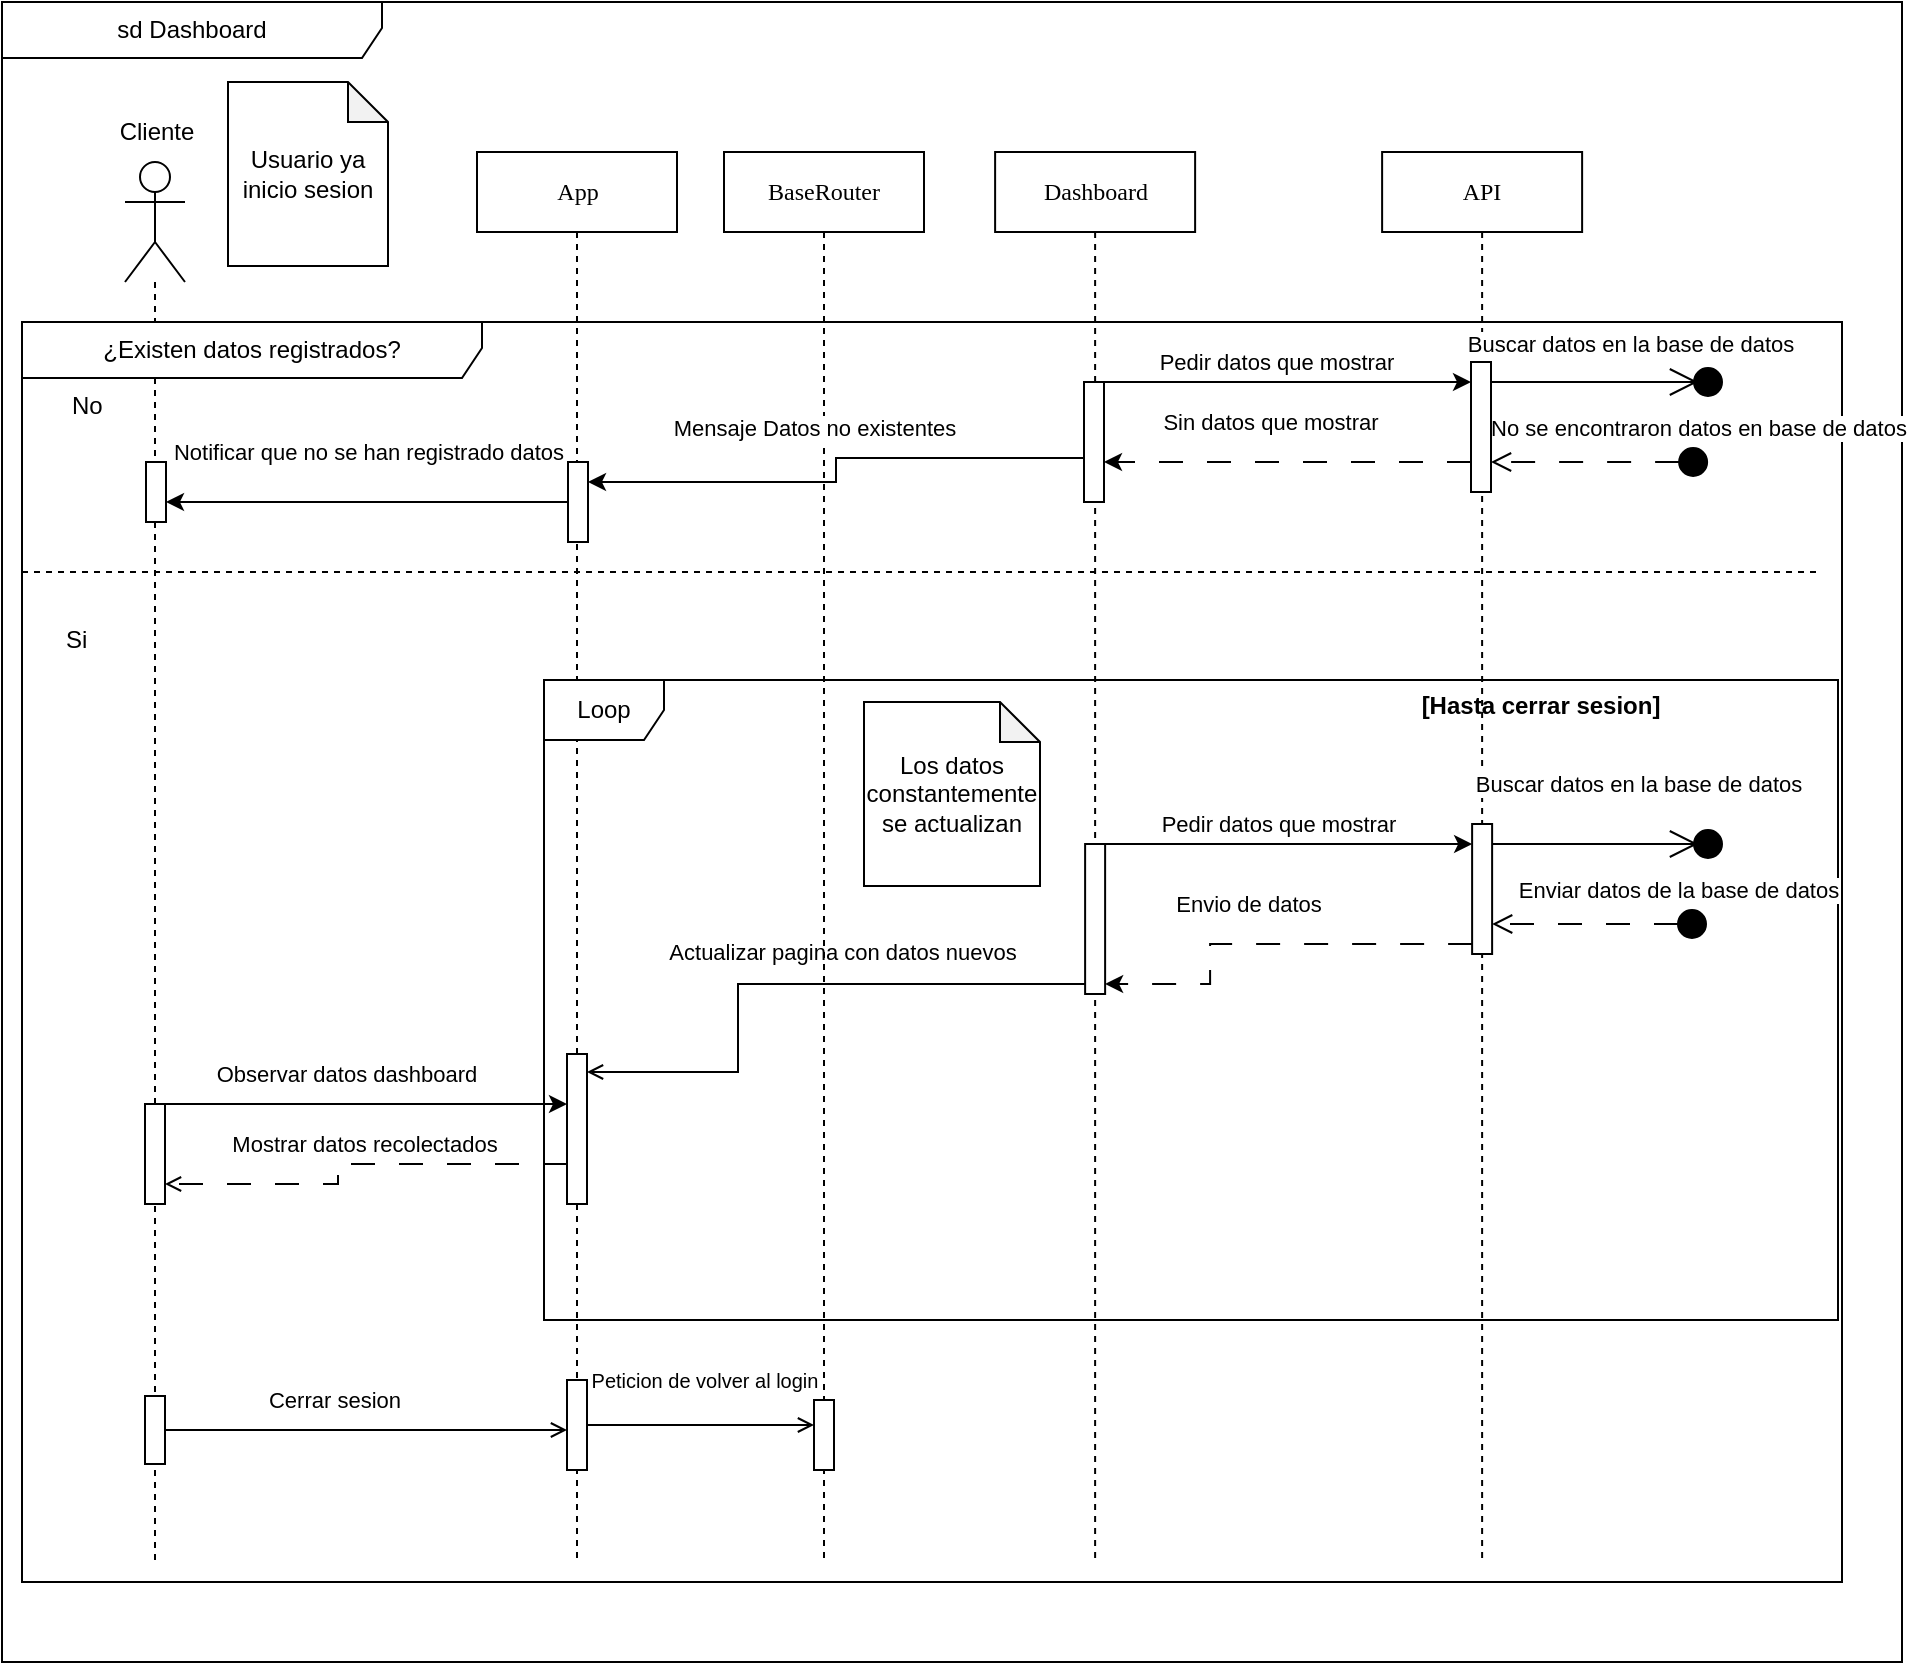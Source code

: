 <mxfile version="24.7.17">
  <diagram name="Page-1" id="13e1069c-82ec-6db2-03f1-153e76fe0fe0">
    <mxGraphModel dx="1354" dy="782" grid="1" gridSize="10" guides="1" tooltips="1" connect="1" arrows="1" fold="1" page="1" pageScale="1" pageWidth="1100" pageHeight="850" background="none" math="0" shadow="0">
      <root>
        <mxCell id="0" />
        <mxCell id="1" parent="0" />
        <mxCell id="PfA9UrWwTEVDZZUZMj6F-118" value="API" style="shape=umlLifeline;perimeter=lifelinePerimeter;whiteSpace=wrap;html=1;container=1;collapsible=0;recursiveResize=0;outlineConnect=0;rounded=0;shadow=0;comic=0;labelBackgroundColor=none;strokeWidth=1;fontFamily=Verdana;fontSize=12;align=center;" parent="1" vertex="1">
          <mxGeometry x="820.06" y="85" width="100" height="705" as="geometry" />
        </mxCell>
        <mxCell id="PfA9UrWwTEVDZZUZMj6F-119" value="" style="html=1;points=[[0,0,0,0,5],[0,1,0,0,-5],[1,0,0,0,5],[1,1,0,0,-5]];perimeter=orthogonalPerimeter;outlineConnect=0;targetShapes=umlLifeline;portConstraint=eastwest;newEdgeStyle={&quot;curved&quot;:0,&quot;rounded&quot;:0};" parent="PfA9UrWwTEVDZZUZMj6F-118" vertex="1">
          <mxGeometry x="45" y="336" width="10" height="65" as="geometry" />
        </mxCell>
        <mxCell id="PfA9UrWwTEVDZZUZMj6F-120" value="App" style="shape=umlLifeline;perimeter=lifelinePerimeter;whiteSpace=wrap;html=1;container=1;collapsible=0;recursiveResize=0;outlineConnect=0;rounded=0;shadow=0;comic=0;labelBackgroundColor=none;strokeWidth=1;fontFamily=Verdana;fontSize=12;align=center;" parent="1" vertex="1">
          <mxGeometry x="367.5" y="85" width="100" height="705" as="geometry" />
        </mxCell>
        <mxCell id="PfA9UrWwTEVDZZUZMj6F-121" value="" style="html=1;points=[[0,0,0,0,5],[0,1,0,0,-5],[1,0,0,0,5],[1,1,0,0,-5]];perimeter=orthogonalPerimeter;outlineConnect=0;targetShapes=umlLifeline;portConstraint=eastwest;newEdgeStyle={&quot;curved&quot;:0,&quot;rounded&quot;:0};" parent="PfA9UrWwTEVDZZUZMj6F-120" vertex="1">
          <mxGeometry x="45" y="451" width="10" height="75" as="geometry" />
        </mxCell>
        <mxCell id="PfA9UrWwTEVDZZUZMj6F-122" value="" style="html=1;points=[[0,0,0,0,5],[0,1,0,0,-5],[1,0,0,0,5],[1,1,0,0,-5]];perimeter=orthogonalPerimeter;outlineConnect=0;targetShapes=umlLifeline;portConstraint=eastwest;newEdgeStyle={&quot;curved&quot;:0,&quot;rounded&quot;:0};" parent="PfA9UrWwTEVDZZUZMj6F-120" vertex="1">
          <mxGeometry x="45" y="614" width="10" height="45" as="geometry" />
        </mxCell>
        <mxCell id="PfA9UrWwTEVDZZUZMj6F-123" value="sd Dashboard" style="shape=umlFrame;whiteSpace=wrap;html=1;pointerEvents=0;width=190;height=28;" parent="1" vertex="1">
          <mxGeometry x="130" y="10" width="950" height="830" as="geometry" />
        </mxCell>
        <mxCell id="PfA9UrWwTEVDZZUZMj6F-124" value="" style="shape=umlLifeline;perimeter=lifelinePerimeter;whiteSpace=wrap;html=1;container=1;dropTarget=0;collapsible=0;recursiveResize=0;outlineConnect=0;portConstraint=eastwest;newEdgeStyle={&quot;curved&quot;:0,&quot;rounded&quot;:0};participant=umlActor;size=60;" parent="1" vertex="1">
          <mxGeometry x="191.5" y="90" width="30" height="700" as="geometry" />
        </mxCell>
        <mxCell id="PfA9UrWwTEVDZZUZMj6F-125" value="" style="html=1;points=[[0,0,0,0,5],[0,1,0,0,-5],[1,0,0,0,5],[1,1,0,0,-5]];perimeter=orthogonalPerimeter;outlineConnect=0;targetShapes=umlLifeline;portConstraint=eastwest;newEdgeStyle={&quot;curved&quot;:0,&quot;rounded&quot;:0};" parent="PfA9UrWwTEVDZZUZMj6F-124" vertex="1">
          <mxGeometry x="10" y="471" width="10" height="50" as="geometry" />
        </mxCell>
        <mxCell id="PfA9UrWwTEVDZZUZMj6F-126" value="" style="html=1;points=[[0,0,0,0,5],[0,1,0,0,-5],[1,0,0,0,5],[1,1,0,0,-5]];perimeter=orthogonalPerimeter;outlineConnect=0;targetShapes=umlLifeline;portConstraint=eastwest;newEdgeStyle={&quot;curved&quot;:0,&quot;rounded&quot;:0};" parent="PfA9UrWwTEVDZZUZMj6F-124" vertex="1">
          <mxGeometry x="10" y="617" width="10" height="34" as="geometry" />
        </mxCell>
        <mxCell id="PfA9UrWwTEVDZZUZMj6F-127" value="Cliente" style="text;html=1;align=center;verticalAlign=middle;resizable=0;points=[];autosize=1;strokeColor=none;fillColor=none;" parent="1" vertex="1">
          <mxGeometry x="176.5" y="60" width="60" height="30" as="geometry" />
        </mxCell>
        <mxCell id="PfA9UrWwTEVDZZUZMj6F-128" value="Usuario ya inicio sesion" style="shape=note;whiteSpace=wrap;html=1;backgroundOutline=1;darkOpacity=0.05;size=20;" parent="1" vertex="1">
          <mxGeometry x="243" y="50" width="80" height="92" as="geometry" />
        </mxCell>
        <mxCell id="PfA9UrWwTEVDZZUZMj6F-129" value="Dashboard" style="shape=umlLifeline;perimeter=lifelinePerimeter;whiteSpace=wrap;html=1;container=1;collapsible=0;recursiveResize=0;outlineConnect=0;rounded=0;shadow=0;comic=0;labelBackgroundColor=none;strokeWidth=1;fontFamily=Verdana;fontSize=12;align=center;" parent="1" vertex="1">
          <mxGeometry x="626.56" y="85" width="100" height="705" as="geometry" />
        </mxCell>
        <mxCell id="PfA9UrWwTEVDZZUZMj6F-130" value="" style="html=1;points=[[0,0,0,0,5],[0,1,0,0,-5],[1,0,0,0,5],[1,1,0,0,-5]];perimeter=orthogonalPerimeter;outlineConnect=0;targetShapes=umlLifeline;portConstraint=eastwest;newEdgeStyle={&quot;curved&quot;:0,&quot;rounded&quot;:0};" parent="PfA9UrWwTEVDZZUZMj6F-129" vertex="1">
          <mxGeometry x="45" y="346" width="10" height="75" as="geometry" />
        </mxCell>
        <mxCell id="PfA9UrWwTEVDZZUZMj6F-131" style="edgeStyle=orthogonalEdgeStyle;rounded=0;orthogonalLoop=1;jettySize=auto;html=1;curved=0;" parent="1" source="PfA9UrWwTEVDZZUZMj6F-130" target="PfA9UrWwTEVDZZUZMj6F-119" edge="1">
          <mxGeometry relative="1" as="geometry">
            <Array as="points">
              <mxPoint x="708.06" y="431" />
              <mxPoint x="708.06" y="431" />
            </Array>
          </mxGeometry>
        </mxCell>
        <mxCell id="PfA9UrWwTEVDZZUZMj6F-132" value="Pedir datos que mostrar" style="edgeLabel;html=1;align=center;verticalAlign=middle;resizable=0;points=[];" parent="PfA9UrWwTEVDZZUZMj6F-131" vertex="1" connectable="0">
          <mxGeometry x="-0.006" y="2" relative="1" as="geometry">
            <mxPoint x="-5" y="-8" as="offset" />
          </mxGeometry>
        </mxCell>
        <mxCell id="PfA9UrWwTEVDZZUZMj6F-133" value="" style="group" parent="1" vertex="1" connectable="0">
          <mxGeometry x="908" y="431" width="75" as="geometry" />
        </mxCell>
        <mxCell id="PfA9UrWwTEVDZZUZMj6F-134" value="Buscar datos en la base de datos" style="html=1;verticalAlign=bottom;startArrow=none;startFill=0;endArrow=oval;curved=0;rounded=0;endFill=1;targetPerimeterSpacing=2;endSize=14;" parent="PfA9UrWwTEVDZZUZMj6F-133" edge="1">
          <mxGeometry x="0.067" y="21" width="80" relative="1" as="geometry">
            <mxPoint as="sourcePoint" />
            <mxPoint x="75" as="targetPoint" />
            <mxPoint as="offset" />
            <Array as="points">
              <mxPoint x="35" />
            </Array>
          </mxGeometry>
        </mxCell>
        <mxCell id="PfA9UrWwTEVDZZUZMj6F-135" value="" style="endArrow=open;endFill=1;endSize=12;html=1;rounded=0;" parent="PfA9UrWwTEVDZZUZMj6F-133" source="PfA9UrWwTEVDZZUZMj6F-119" edge="1">
          <mxGeometry width="160" relative="1" as="geometry">
            <mxPoint as="sourcePoint" />
            <mxPoint x="70" as="targetPoint" />
          </mxGeometry>
        </mxCell>
        <mxCell id="PfA9UrWwTEVDZZUZMj6F-136" style="edgeStyle=orthogonalEdgeStyle;rounded=0;orthogonalLoop=1;jettySize=auto;html=1;curved=0;dashed=1;dashPattern=12 12;" parent="1" source="PfA9UrWwTEVDZZUZMj6F-119" target="PfA9UrWwTEVDZZUZMj6F-130" edge="1">
          <mxGeometry relative="1" as="geometry">
            <Array as="points">
              <mxPoint x="734.06" y="481" />
              <mxPoint x="734.06" y="501" />
            </Array>
          </mxGeometry>
        </mxCell>
        <mxCell id="PfA9UrWwTEVDZZUZMj6F-137" value="Envio de datos" style="edgeLabel;html=1;align=center;verticalAlign=middle;resizable=0;points=[];" parent="PfA9UrWwTEVDZZUZMj6F-136" vertex="1" connectable="0">
          <mxGeometry x="0.191" y="1" relative="1" as="geometry">
            <mxPoint x="9" y="-21" as="offset" />
          </mxGeometry>
        </mxCell>
        <mxCell id="PfA9UrWwTEVDZZUZMj6F-138" style="edgeStyle=orthogonalEdgeStyle;rounded=0;orthogonalLoop=1;jettySize=auto;html=1;curved=0;" parent="1" source="PfA9UrWwTEVDZZUZMj6F-125" target="PfA9UrWwTEVDZZUZMj6F-121" edge="1">
          <mxGeometry relative="1" as="geometry">
            <Array as="points">
              <mxPoint x="303" y="561" />
              <mxPoint x="303" y="561" />
            </Array>
          </mxGeometry>
        </mxCell>
        <mxCell id="PfA9UrWwTEVDZZUZMj6F-139" value="Observar datos dashboard" style="edgeLabel;html=1;align=center;verticalAlign=middle;resizable=0;points=[];" parent="PfA9UrWwTEVDZZUZMj6F-138" vertex="1" connectable="0">
          <mxGeometry x="-0.442" y="3" relative="1" as="geometry">
            <mxPoint x="34" y="-12" as="offset" />
          </mxGeometry>
        </mxCell>
        <mxCell id="PfA9UrWwTEVDZZUZMj6F-140" style="edgeStyle=orthogonalEdgeStyle;rounded=0;orthogonalLoop=1;jettySize=auto;html=1;curved=0;endArrow=open;endFill=0;" parent="1" source="PfA9UrWwTEVDZZUZMj6F-130" target="PfA9UrWwTEVDZZUZMj6F-121" edge="1">
          <mxGeometry relative="1" as="geometry">
            <Array as="points">
              <mxPoint x="498" y="501" />
              <mxPoint x="498" y="545" />
            </Array>
          </mxGeometry>
        </mxCell>
        <mxCell id="PfA9UrWwTEVDZZUZMj6F-141" value="Actualizar pagina con datos nuevos" style="edgeLabel;html=1;align=center;verticalAlign=middle;resizable=0;points=[];" parent="PfA9UrWwTEVDZZUZMj6F-140" vertex="1" connectable="0">
          <mxGeometry x="0.101" y="2" relative="1" as="geometry">
            <mxPoint x="40" y="-18" as="offset" />
          </mxGeometry>
        </mxCell>
        <mxCell id="PfA9UrWwTEVDZZUZMj6F-142" style="edgeStyle=orthogonalEdgeStyle;rounded=0;orthogonalLoop=1;jettySize=auto;html=1;curved=0;endArrow=open;endFill=0;dashed=1;dashPattern=12 12;" parent="1" source="PfA9UrWwTEVDZZUZMj6F-121" target="PfA9UrWwTEVDZZUZMj6F-125" edge="1">
          <mxGeometry relative="1" as="geometry">
            <Array as="points">
              <mxPoint x="298" y="591" />
              <mxPoint x="298" y="601" />
            </Array>
          </mxGeometry>
        </mxCell>
        <mxCell id="PfA9UrWwTEVDZZUZMj6F-143" value="Mostrar datos recolectados" style="edgeLabel;html=1;align=center;verticalAlign=middle;resizable=0;points=[];" parent="PfA9UrWwTEVDZZUZMj6F-142" vertex="1" connectable="0">
          <mxGeometry x="-0.23" y="-2" relative="1" as="geometry">
            <mxPoint x="-21" y="-8" as="offset" />
          </mxGeometry>
        </mxCell>
        <mxCell id="PfA9UrWwTEVDZZUZMj6F-144" value="Loop" style="shape=umlFrame;whiteSpace=wrap;html=1;pointerEvents=0;" parent="1" vertex="1">
          <mxGeometry x="401" y="349" width="647" height="320" as="geometry" />
        </mxCell>
        <mxCell id="PfA9UrWwTEVDZZUZMj6F-145" value="[Hasta cerrar sesion]" style="text;align=center;fontStyle=1;verticalAlign=middle;spacingLeft=3;spacingRight=3;strokeColor=none;rotatable=0;points=[[0,0.5],[1,0.5]];portConstraint=eastwest;html=1;" parent="1" vertex="1">
          <mxGeometry x="859.06" y="349" width="80" height="26" as="geometry" />
        </mxCell>
        <mxCell id="PfA9UrWwTEVDZZUZMj6F-146" style="edgeStyle=orthogonalEdgeStyle;rounded=0;orthogonalLoop=1;jettySize=auto;html=1;curved=0;endArrow=open;endFill=0;" parent="1" source="PfA9UrWwTEVDZZUZMj6F-126" target="PfA9UrWwTEVDZZUZMj6F-122" edge="1">
          <mxGeometry relative="1" as="geometry">
            <Array as="points">
              <mxPoint x="343" y="724" />
              <mxPoint x="343" y="724" />
            </Array>
          </mxGeometry>
        </mxCell>
        <mxCell id="PfA9UrWwTEVDZZUZMj6F-147" value="Cerrar sesion" style="edgeLabel;html=1;align=center;verticalAlign=middle;resizable=0;points=[];" parent="PfA9UrWwTEVDZZUZMj6F-146" vertex="1" connectable="0">
          <mxGeometry x="-0.048" y="2" relative="1" as="geometry">
            <mxPoint x="-11" y="-13" as="offset" />
          </mxGeometry>
        </mxCell>
        <mxCell id="PfA9UrWwTEVDZZUZMj6F-148" style="edgeStyle=orthogonalEdgeStyle;rounded=0;orthogonalLoop=1;jettySize=auto;html=1;curved=0;endArrow=open;endFill=0;" parent="1" source="PfA9UrWwTEVDZZUZMj6F-122" target="PfA9UrWwTEVDZZUZMj6F-151" edge="1">
          <mxGeometry relative="1" as="geometry">
            <Array as="points">
              <mxPoint x="511" y="721" />
              <mxPoint x="511" y="721" />
            </Array>
          </mxGeometry>
        </mxCell>
        <mxCell id="PfA9UrWwTEVDZZUZMj6F-149" value="&lt;font style=&quot;font-size: 10px;&quot;&gt;Peticion de volver al login&lt;/font&gt;" style="edgeLabel;html=1;align=center;verticalAlign=middle;resizable=0;points=[];" parent="PfA9UrWwTEVDZZUZMj6F-148" vertex="1" connectable="0">
          <mxGeometry x="-0.353" y="-1" relative="1" as="geometry">
            <mxPoint x="22" y="-24" as="offset" />
          </mxGeometry>
        </mxCell>
        <mxCell id="PfA9UrWwTEVDZZUZMj6F-150" value="BaseRouter" style="shape=umlLifeline;perimeter=lifelinePerimeter;whiteSpace=wrap;html=1;container=1;collapsible=0;recursiveResize=0;outlineConnect=0;rounded=0;shadow=0;comic=0;labelBackgroundColor=none;strokeWidth=1;fontFamily=Verdana;fontSize=12;align=center;" parent="1" vertex="1">
          <mxGeometry x="491" y="85" width="100" height="705" as="geometry" />
        </mxCell>
        <mxCell id="PfA9UrWwTEVDZZUZMj6F-151" value="" style="html=1;points=[[0,0,0,0,5],[0,1,0,0,-5],[1,0,0,0,5],[1,1,0,0,-5]];perimeter=orthogonalPerimeter;outlineConnect=0;targetShapes=umlLifeline;portConstraint=eastwest;newEdgeStyle={&quot;curved&quot;:0,&quot;rounded&quot;:0};" parent="PfA9UrWwTEVDZZUZMj6F-150" vertex="1">
          <mxGeometry x="45.0" y="624" width="10" height="35" as="geometry" />
        </mxCell>
        <mxCell id="PfA9UrWwTEVDZZUZMj6F-152" value="¿Existen datos registrados?" style="shape=umlFrame;whiteSpace=wrap;html=1;pointerEvents=0;recursiveResize=0;container=1;collapsible=0;width=230;height=28;" parent="1" vertex="1">
          <mxGeometry x="140" y="170" width="910" height="630" as="geometry" />
        </mxCell>
        <mxCell id="PfA9UrWwTEVDZZUZMj6F-153" value="No" style="text;html=1;" parent="PfA9UrWwTEVDZZUZMj6F-152" vertex="1">
          <mxGeometry width="100" height="20" relative="1" as="geometry">
            <mxPoint x="23" y="28" as="offset" />
          </mxGeometry>
        </mxCell>
        <mxCell id="PfA9UrWwTEVDZZUZMj6F-154" value="Si" style="line;strokeWidth=1;dashed=1;labelPosition=center;verticalLabelPosition=bottom;align=left;verticalAlign=top;spacingLeft=20;spacingTop=15;html=1;whiteSpace=wrap;" parent="PfA9UrWwTEVDZZUZMj6F-152" vertex="1">
          <mxGeometry y="120" width="900" height="10" as="geometry" />
        </mxCell>
        <mxCell id="PfA9UrWwTEVDZZUZMj6F-155" value="" style="html=1;verticalAlign=bottom;startArrow=circle;startFill=1;endArrow=open;startSize=6;endSize=8;curved=0;rounded=0;dashed=1;dashPattern=12 12;" parent="PfA9UrWwTEVDZZUZMj6F-152" edge="1" target="PfA9UrWwTEVDZZUZMj6F-119">
          <mxGeometry x="-1" y="-10" width="80" relative="1" as="geometry">
            <mxPoint x="843" y="301" as="sourcePoint" />
            <mxPoint x="758" y="301" as="targetPoint" />
            <mxPoint as="offset" />
          </mxGeometry>
        </mxCell>
        <mxCell id="PfA9UrWwTEVDZZUZMj6F-156" value="Enviar datos de la base de datos" style="edgeLabel;html=1;align=center;verticalAlign=middle;resizable=0;points=[];" parent="PfA9UrWwTEVDZZUZMj6F-155" vertex="1" connectable="0">
          <mxGeometry x="-0.518" y="-1" relative="1" as="geometry">
            <mxPoint x="11" y="-16" as="offset" />
          </mxGeometry>
        </mxCell>
        <mxCell id="PfA9UrWwTEVDZZUZMj6F-157" value="" style="html=1;points=[[0,0,0,0,5],[0,1,0,0,-5],[1,0,0,0,5],[1,1,0,0,-5]];perimeter=orthogonalPerimeter;outlineConnect=0;targetShapes=umlLifeline;portConstraint=eastwest;newEdgeStyle={&quot;curved&quot;:0,&quot;rounded&quot;:0};" parent="PfA9UrWwTEVDZZUZMj6F-152" vertex="1">
          <mxGeometry x="724.5" y="20" width="10" height="65" as="geometry" />
        </mxCell>
        <mxCell id="PfA9UrWwTEVDZZUZMj6F-158" style="edgeStyle=orthogonalEdgeStyle;rounded=0;orthogonalLoop=1;jettySize=auto;html=1;curved=0;" parent="PfA9UrWwTEVDZZUZMj6F-152" source="PfA9UrWwTEVDZZUZMj6F-160" target="PfA9UrWwTEVDZZUZMj6F-172" edge="1">
          <mxGeometry relative="1" as="geometry">
            <Array as="points">
              <mxPoint x="407" y="68" />
              <mxPoint x="407" y="80" />
            </Array>
          </mxGeometry>
        </mxCell>
        <mxCell id="PfA9UrWwTEVDZZUZMj6F-159" value="Mensaje Datos no existentes" style="edgeLabel;html=1;align=center;verticalAlign=middle;resizable=0;points=[];" parent="PfA9UrWwTEVDZZUZMj6F-158" vertex="1" connectable="0">
          <mxGeometry x="0.263" y="2" relative="1" as="geometry">
            <mxPoint x="17" y="-29" as="offset" />
          </mxGeometry>
        </mxCell>
        <mxCell id="PfA9UrWwTEVDZZUZMj6F-160" value="" style="html=1;points=[[0,0,0,0,5],[0,1,0,0,-5],[1,0,0,0,5],[1,1,0,0,-5]];perimeter=orthogonalPerimeter;outlineConnect=0;targetShapes=umlLifeline;portConstraint=eastwest;newEdgeStyle={&quot;curved&quot;:0,&quot;rounded&quot;:0};" parent="PfA9UrWwTEVDZZUZMj6F-152" vertex="1">
          <mxGeometry x="531" y="30" width="10" height="60" as="geometry" />
        </mxCell>
        <mxCell id="PfA9UrWwTEVDZZUZMj6F-161" style="edgeStyle=orthogonalEdgeStyle;rounded=0;orthogonalLoop=1;jettySize=auto;html=1;curved=0;" parent="PfA9UrWwTEVDZZUZMj6F-152" source="PfA9UrWwTEVDZZUZMj6F-160" target="PfA9UrWwTEVDZZUZMj6F-157" edge="1">
          <mxGeometry relative="1" as="geometry">
            <Array as="points">
              <mxPoint x="567.5" y="30" />
              <mxPoint x="567.5" y="30" />
            </Array>
          </mxGeometry>
        </mxCell>
        <mxCell id="PfA9UrWwTEVDZZUZMj6F-162" value="Pedir datos que mostrar" style="edgeLabel;html=1;align=center;verticalAlign=middle;resizable=0;points=[];" parent="PfA9UrWwTEVDZZUZMj6F-161" vertex="1" connectable="0">
          <mxGeometry x="-0.006" y="2" relative="1" as="geometry">
            <mxPoint x="-5" y="-8" as="offset" />
          </mxGeometry>
        </mxCell>
        <mxCell id="PfA9UrWwTEVDZZUZMj6F-163" value="" style="group" parent="PfA9UrWwTEVDZZUZMj6F-152" vertex="1" connectable="0">
          <mxGeometry x="768" y="30" width="75" as="geometry" />
        </mxCell>
        <mxCell id="PfA9UrWwTEVDZZUZMj6F-164" value="Buscar datos en la base de datos" style="html=1;verticalAlign=bottom;startArrow=none;startFill=0;endArrow=oval;curved=0;rounded=0;endFill=1;targetPerimeterSpacing=2;endSize=14;" parent="PfA9UrWwTEVDZZUZMj6F-163" edge="1">
          <mxGeometry x="-0.067" y="10" width="80" relative="1" as="geometry">
            <mxPoint as="sourcePoint" />
            <mxPoint x="75" as="targetPoint" />
            <mxPoint x="1" as="offset" />
            <Array as="points">
              <mxPoint x="35" />
            </Array>
          </mxGeometry>
        </mxCell>
        <mxCell id="PfA9UrWwTEVDZZUZMj6F-165" value="" style="endArrow=open;endFill=1;endSize=12;html=1;rounded=0;" parent="PfA9UrWwTEVDZZUZMj6F-163" source="PfA9UrWwTEVDZZUZMj6F-157" edge="1">
          <mxGeometry width="160" relative="1" as="geometry">
            <mxPoint as="sourcePoint" />
            <mxPoint x="70" as="targetPoint" />
          </mxGeometry>
        </mxCell>
        <mxCell id="PfA9UrWwTEVDZZUZMj6F-166" style="edgeStyle=orthogonalEdgeStyle;rounded=0;orthogonalLoop=1;jettySize=auto;html=1;curved=0;dashed=1;dashPattern=12 12;" parent="PfA9UrWwTEVDZZUZMj6F-152" source="PfA9UrWwTEVDZZUZMj6F-157" target="PfA9UrWwTEVDZZUZMj6F-160" edge="1">
          <mxGeometry relative="1" as="geometry">
            <Array as="points">
              <mxPoint x="638" y="70" />
              <mxPoint x="638" y="70" />
            </Array>
          </mxGeometry>
        </mxCell>
        <mxCell id="PfA9UrWwTEVDZZUZMj6F-167" value="Sin datos que mostrar" style="edgeLabel;html=1;align=center;verticalAlign=middle;resizable=0;points=[];" parent="PfA9UrWwTEVDZZUZMj6F-166" vertex="1" connectable="0">
          <mxGeometry x="0.191" y="1" relative="1" as="geometry">
            <mxPoint x="9" y="-21" as="offset" />
          </mxGeometry>
        </mxCell>
        <mxCell id="PfA9UrWwTEVDZZUZMj6F-168" value="" style="html=1;verticalAlign=bottom;startArrow=circle;startFill=1;endArrow=open;startSize=6;endSize=8;curved=0;rounded=0;dashed=1;dashPattern=12 12;" parent="PfA9UrWwTEVDZZUZMj6F-152" edge="1" target="PfA9UrWwTEVDZZUZMj6F-157">
          <mxGeometry x="-1" y="-10" width="80" relative="1" as="geometry">
            <mxPoint x="843.56" y="70" as="sourcePoint" />
            <mxPoint x="758" y="70" as="targetPoint" />
            <mxPoint as="offset" />
          </mxGeometry>
        </mxCell>
        <mxCell id="PfA9UrWwTEVDZZUZMj6F-169" value="No se encontraron datos en base de datos" style="edgeLabel;html=1;align=center;verticalAlign=middle;resizable=0;points=[];" parent="PfA9UrWwTEVDZZUZMj6F-168" vertex="1" connectable="0">
          <mxGeometry x="-0.518" y="-1" relative="1" as="geometry">
            <mxPoint x="21" y="-16" as="offset" />
          </mxGeometry>
        </mxCell>
        <mxCell id="PfA9UrWwTEVDZZUZMj6F-170" style="edgeStyle=orthogonalEdgeStyle;rounded=0;orthogonalLoop=1;jettySize=auto;html=1;curved=0;" parent="PfA9UrWwTEVDZZUZMj6F-152" source="PfA9UrWwTEVDZZUZMj6F-172" target="PfA9UrWwTEVDZZUZMj6F-173" edge="1">
          <mxGeometry relative="1" as="geometry">
            <Array as="points">
              <mxPoint x="127" y="90" />
              <mxPoint x="127" y="90" />
            </Array>
          </mxGeometry>
        </mxCell>
        <mxCell id="PfA9UrWwTEVDZZUZMj6F-171" value="Notificar que no se han registrado datos" style="edgeLabel;html=1;align=center;verticalAlign=middle;resizable=0;points=[];" parent="PfA9UrWwTEVDZZUZMj6F-170" vertex="1" connectable="0">
          <mxGeometry x="0.229" y="-1" relative="1" as="geometry">
            <mxPoint x="23" y="-24" as="offset" />
          </mxGeometry>
        </mxCell>
        <mxCell id="PfA9UrWwTEVDZZUZMj6F-172" value="" style="html=1;points=[[0,0,0,0,5],[0,1,0,0,-5],[1,0,0,0,5],[1,1,0,0,-5]];perimeter=orthogonalPerimeter;outlineConnect=0;targetShapes=umlLifeline;portConstraint=eastwest;newEdgeStyle={&quot;curved&quot;:0,&quot;rounded&quot;:0};" parent="PfA9UrWwTEVDZZUZMj6F-152" vertex="1">
          <mxGeometry x="273" y="70" width="10" height="40" as="geometry" />
        </mxCell>
        <mxCell id="PfA9UrWwTEVDZZUZMj6F-173" value="" style="html=1;points=[[0,0,0,0,5],[0,1,0,0,-5],[1,0,0,0,5],[1,1,0,0,-5]];perimeter=orthogonalPerimeter;outlineConnect=0;targetShapes=umlLifeline;portConstraint=eastwest;newEdgeStyle={&quot;curved&quot;:0,&quot;rounded&quot;:0};" parent="PfA9UrWwTEVDZZUZMj6F-152" vertex="1">
          <mxGeometry x="62" y="70" width="10" height="30" as="geometry" />
        </mxCell>
        <mxCell id="PfA9UrWwTEVDZZUZMj6F-174" value="Los datos constantemente se actualizan" style="shape=note;whiteSpace=wrap;html=1;backgroundOutline=1;darkOpacity=0.05;size=20;" parent="PfA9UrWwTEVDZZUZMj6F-152" vertex="1">
          <mxGeometry x="421" y="190" width="88" height="92" as="geometry" />
        </mxCell>
      </root>
    </mxGraphModel>
  </diagram>
</mxfile>

